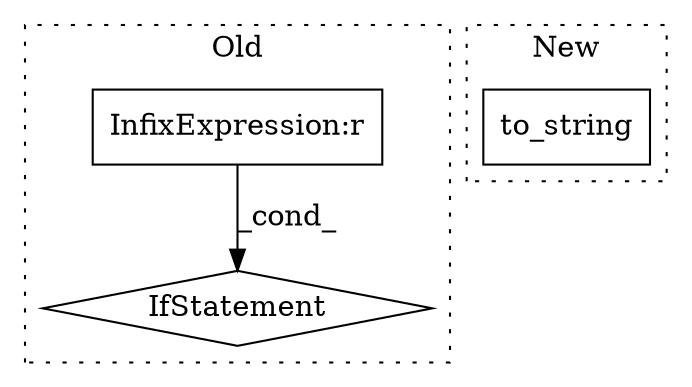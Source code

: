 digraph G {
subgraph cluster0 {
1 [label="IfStatement" a="25" s="4514,4538" l="4,2" shape="diamond"];
3 [label="InfixExpression:r" a="27" s="4528" l="3" shape="box"];
label = "Old";
style="dotted";
}
subgraph cluster1 {
2 [label="to_string" a="32" s="4230" l="11" shape="box"];
label = "New";
style="dotted";
}
3 -> 1 [label="_cond_"];
}